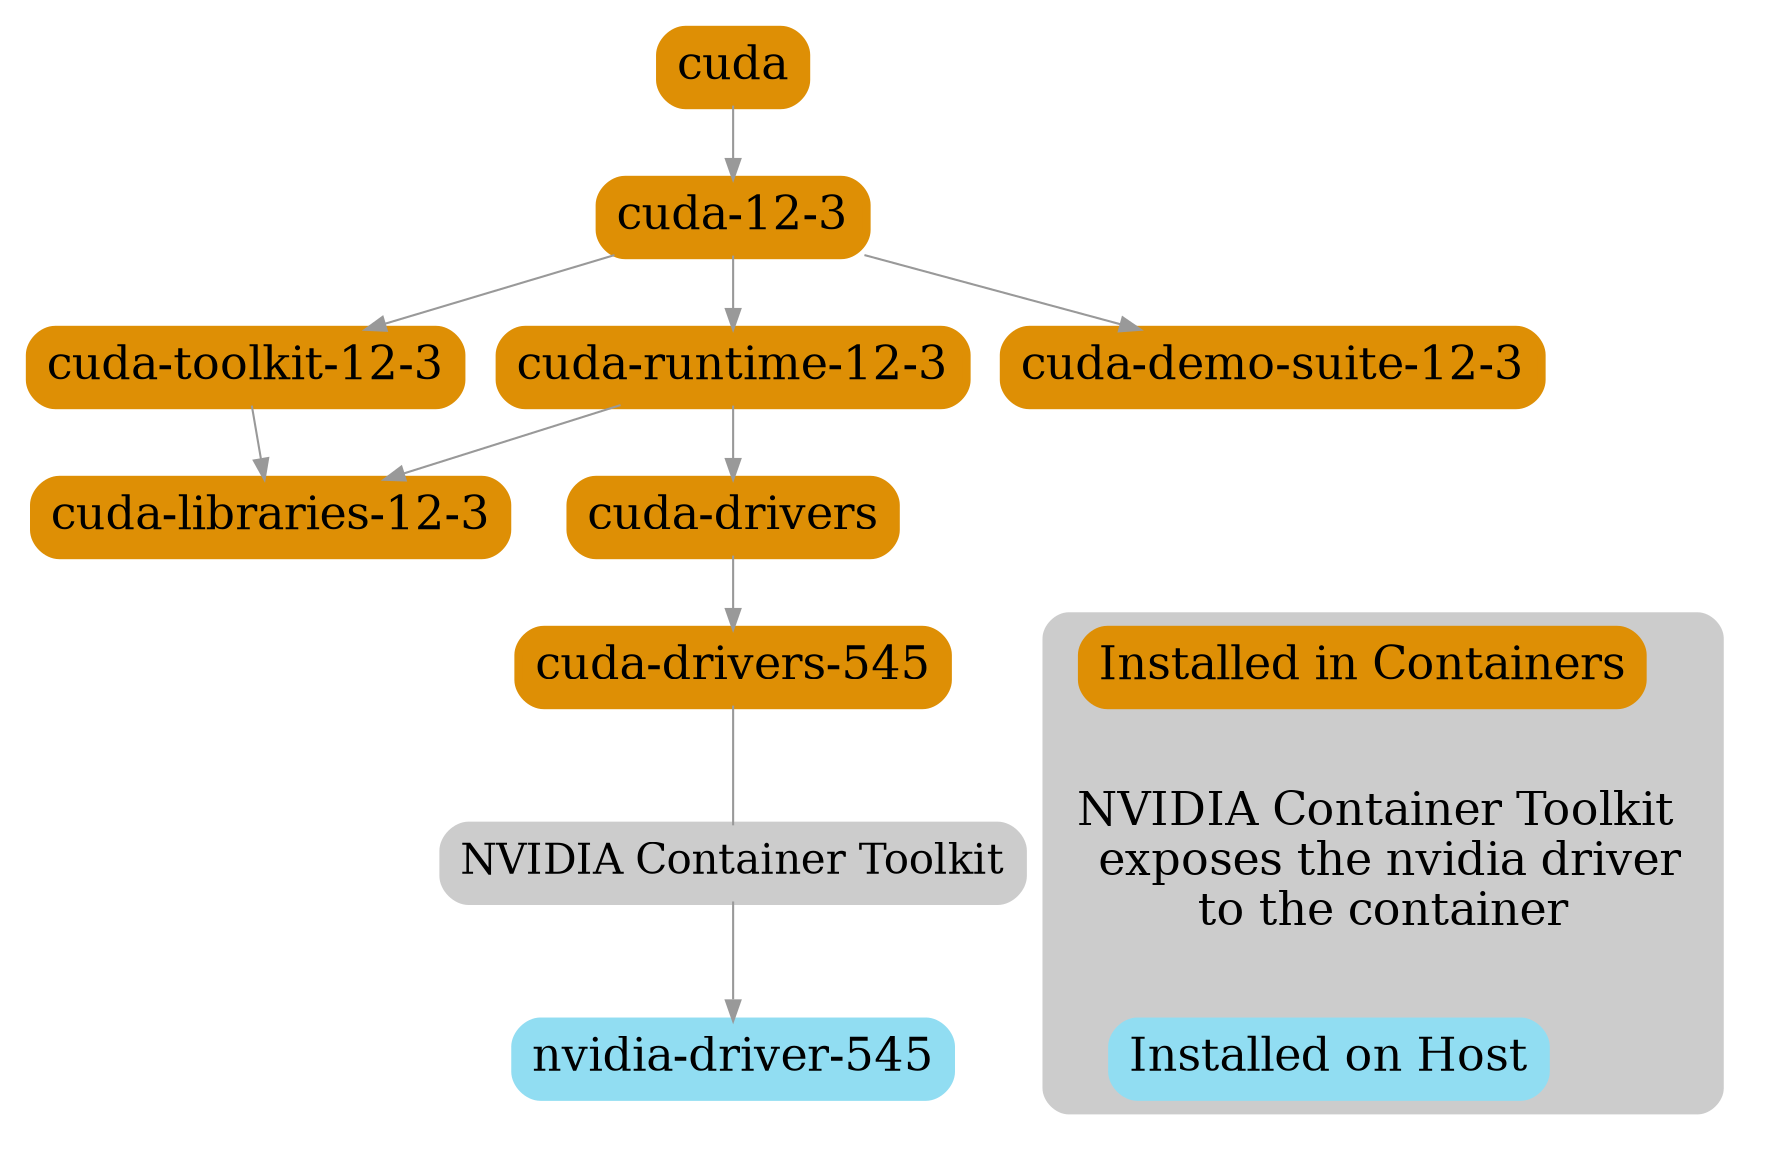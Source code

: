 // Generate the image with:
// dot -Tpng nvidia-dependencies-simple.dot -o nvidia-dependencies-simple.png

digraph dependencies {
    pad=0.2
    bgcolor=transparent
    edge [color="#999999"];

    node [shape=box, style="rounded,filled", color="#de8f05", fontcolor="black", penwidth=4, fontsize=22];

    "cuda" -> "cuda-12-3";
    "cuda-12-3" -> "cuda-runtime-12-3";
    "cuda-12-3" -> "cuda-toolkit-12-3";
    "cuda-12-3" -> "cuda-demo-suite-12-3";
    "cuda-runtime-12-3" -> "cuda-libraries-12-3";
    "cuda-runtime-12-3" -> "cuda-drivers";
    "cuda-toolkit-12-3" -> "cuda-libraries-12-3";
    "cuda-drivers" -> "cuda-drivers-545";
    "cuda-drivers-545" -> "label" [dir="none"]
    "label" -> "nvidia-driver-545" ;
    "label" [color="#cccccc", style="rounded,filled", fontsize="20", fontcolor="black", label="NVIDIA Container Toolkit",]

    "nvidia-driver-545" [color="#91DDF2", fontcolor="black"];

    subgraph cluster_legend {
        style="rounded,filled";
        color="#cccccc";
        edge [style=invis];
        docker [label="Installed in Containers", shape=box, style="rounded,filled", color="#de8f05", fontcolor="black"];
        host [label="Installed on Host", shape=box, style="rounded,filled", color="#91DDF2", fontcolor="black"];
        docker -> label2
        label2 -> host
        "label2" [color="#cccccc", style="rounded,filled", fontsize="22", fontcolor="black", label="NVIDIA Container Toolkit \n exposes the nvidia driver\nto the container",]

    }

    // "docker" -> "host"
    // HACK: Use invisible nodes to create space

    docker -> label [style="invis"];
    label -> host [style="invis"];

}
